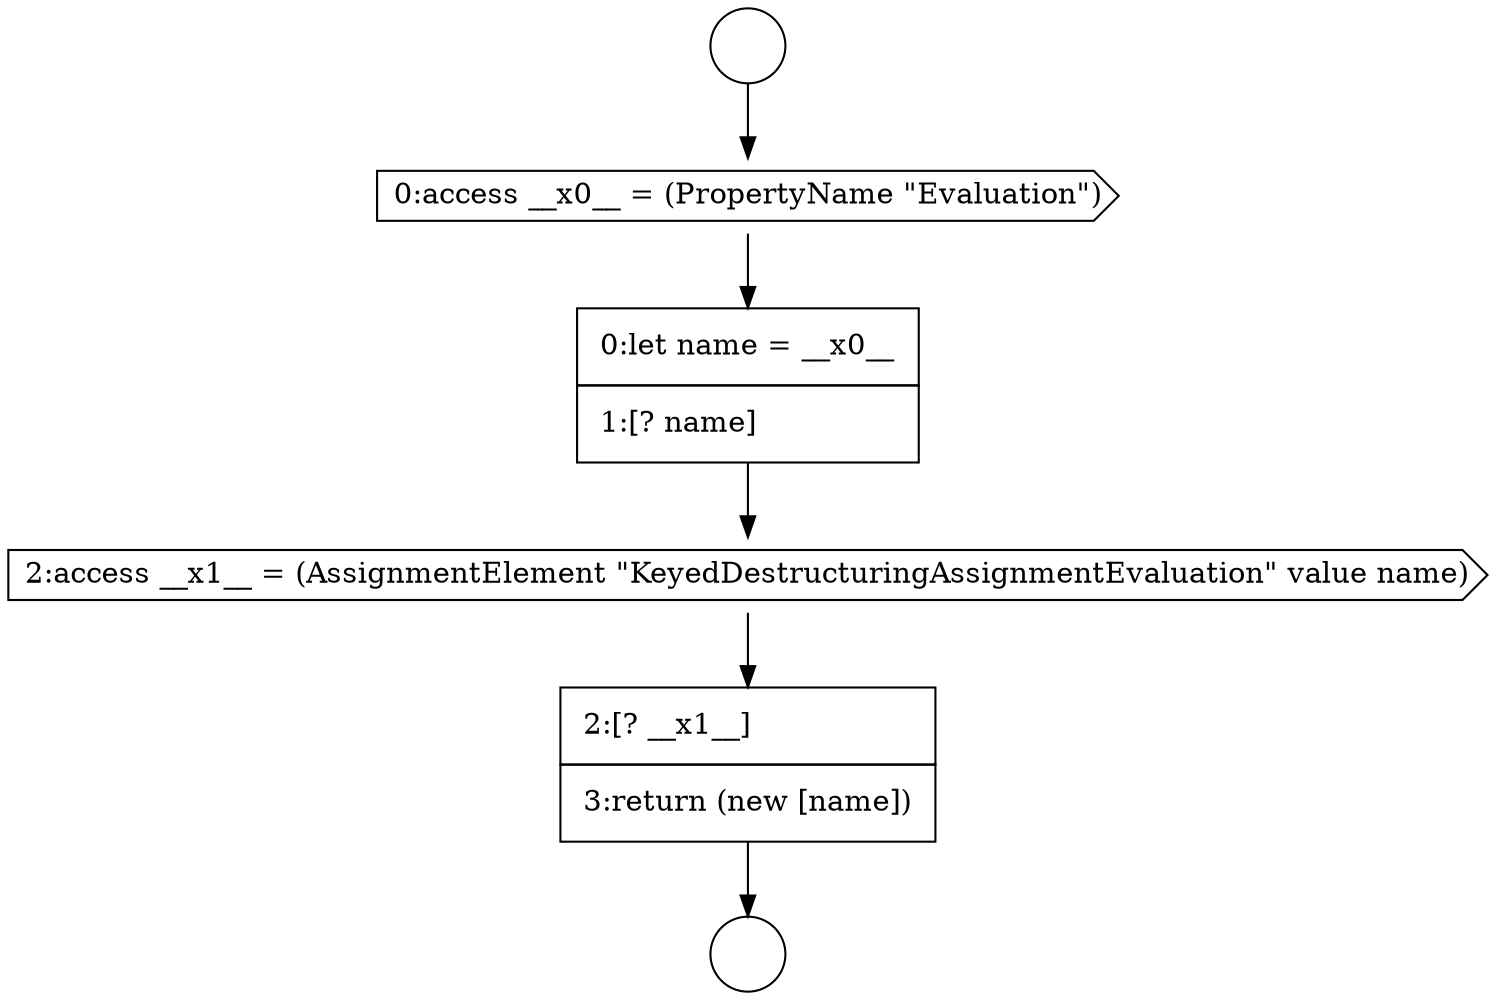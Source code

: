 digraph {
  node5214 [shape=cds, label=<<font color="black">2:access __x1__ = (AssignmentElement &quot;KeyedDestructuringAssignmentEvaluation&quot; value name)</font>> color="black" fillcolor="white" style=filled]
  node5210 [shape=circle label=" " color="black" fillcolor="white" style=filled]
  node5213 [shape=none, margin=0, label=<<font color="black">
    <table border="0" cellborder="1" cellspacing="0" cellpadding="10">
      <tr><td align="left">0:let name = __x0__</td></tr>
      <tr><td align="left">1:[? name]</td></tr>
    </table>
  </font>> color="black" fillcolor="white" style=filled]
  node5212 [shape=cds, label=<<font color="black">0:access __x0__ = (PropertyName &quot;Evaluation&quot;)</font>> color="black" fillcolor="white" style=filled]
  node5211 [shape=circle label=" " color="black" fillcolor="white" style=filled]
  node5215 [shape=none, margin=0, label=<<font color="black">
    <table border="0" cellborder="1" cellspacing="0" cellpadding="10">
      <tr><td align="left">2:[? __x1__]</td></tr>
      <tr><td align="left">3:return (new [name])</td></tr>
    </table>
  </font>> color="black" fillcolor="white" style=filled]
  node5213 -> node5214 [ color="black"]
  node5212 -> node5213 [ color="black"]
  node5214 -> node5215 [ color="black"]
  node5215 -> node5211 [ color="black"]
  node5210 -> node5212 [ color="black"]
}
